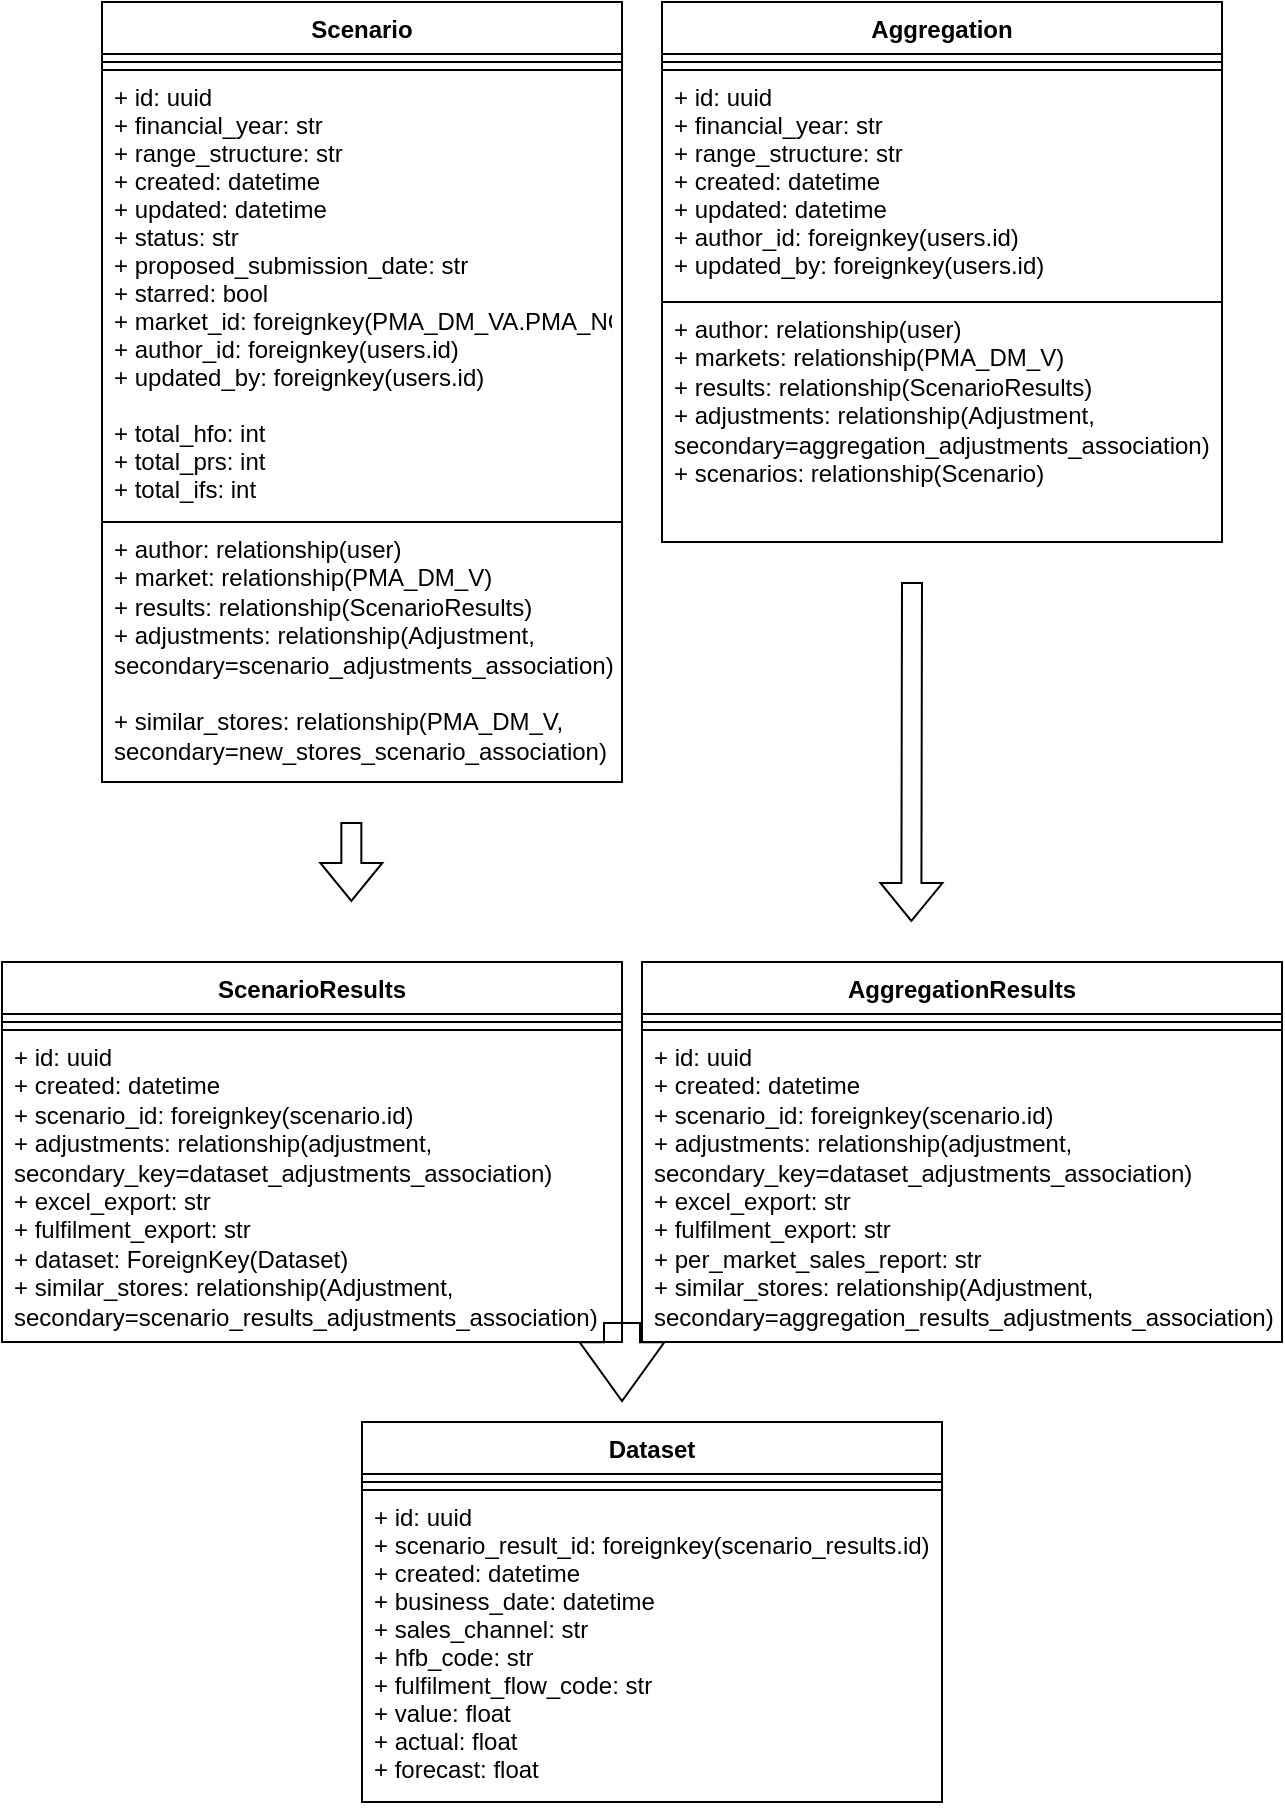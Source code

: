 <mxfile version="16.4.7" type="github">
  <diagram id="uih_YIozQDPHWDFCECjt" name="Page-1">
    <mxGraphModel dx="951" dy="529" grid="1" gridSize="10" guides="1" tooltips="1" connect="1" arrows="1" fold="1" page="1" pageScale="1" pageWidth="850" pageHeight="1100" math="0" shadow="0">
      <root>
        <mxCell id="0" />
        <mxCell id="1" parent="0" />
        <mxCell id="s-2OnS7YulEKN1Elurk--7" value="ScenarioResults" style="swimlane;fontStyle=1;align=center;verticalAlign=top;childLayout=stackLayout;horizontal=1;startSize=26;horizontalStack=0;resizeParent=1;resizeParentMax=0;resizeLast=0;collapsible=1;marginBottom=0;whiteSpace=wrap;" vertex="1" parent="1">
          <mxGeometry x="80" y="540" width="310" height="190" as="geometry" />
        </mxCell>
        <mxCell id="s-2OnS7YulEKN1Elurk--8" value="" style="line;strokeWidth=1;fillColor=none;align=left;verticalAlign=middle;spacingTop=-1;spacingLeft=3;spacingRight=3;rotatable=0;labelPosition=right;points=[];portConstraint=eastwest;" vertex="1" parent="s-2OnS7YulEKN1Elurk--7">
          <mxGeometry y="26" width="310" height="8" as="geometry" />
        </mxCell>
        <mxCell id="s-2OnS7YulEKN1Elurk--9" value="+ id: uuid&#xa;+ created: datetime&#xa;+ scenario_id: foreignkey(scenario.id)&#xa;+ adjustments: relationship(adjustment, secondary_key=dataset_adjustments_association)&#xa;+ excel_export: str&#xa;+ fulfilment_export: str&#xa;+ dataset: ForeignKey(Dataset)&#xa;+ similar_stores: relationship(Adjustment, secondary=scenario_results_adjustments_association)&#xa;" style="text;strokeColor=default;fillColor=none;align=left;verticalAlign=top;spacingLeft=4;spacingRight=4;overflow=hidden;rotatable=0;points=[[0,0.5],[1,0.5]];portConstraint=eastwest;whiteSpace=wrap;" vertex="1" parent="s-2OnS7YulEKN1Elurk--7">
          <mxGeometry y="34" width="310" height="156" as="geometry" />
        </mxCell>
        <mxCell id="s-2OnS7YulEKN1Elurk--11" value="Dataset" style="swimlane;fontStyle=1;align=center;verticalAlign=top;childLayout=stackLayout;horizontal=1;startSize=26;horizontalStack=0;resizeParent=1;resizeParentMax=0;resizeLast=0;collapsible=1;marginBottom=0;" vertex="1" parent="1">
          <mxGeometry x="260" y="770" width="290" height="190" as="geometry" />
        </mxCell>
        <mxCell id="s-2OnS7YulEKN1Elurk--12" value="" style="line;strokeWidth=1;fillColor=none;align=left;verticalAlign=middle;spacingTop=-1;spacingLeft=3;spacingRight=3;rotatable=0;labelPosition=right;points=[];portConstraint=eastwest;" vertex="1" parent="s-2OnS7YulEKN1Elurk--11">
          <mxGeometry y="26" width="290" height="8" as="geometry" />
        </mxCell>
        <mxCell id="s-2OnS7YulEKN1Elurk--13" value="+ id: uuid&#xa;+ scenario_result_id: foreignkey(scenario_results.id)&#xa;+ created: datetime&#xa;+ business_date: datetime&#xa;+ sales_channel: str&#xa;+ hfb_code: str&#xa;+ fulfilment_flow_code: str&#xa;+ value: float&#xa;+ actual: float&#xa;+ forecast: float" style="text;strokeColor=default;fillColor=none;align=left;verticalAlign=top;spacingLeft=4;spacingRight=4;overflow=hidden;rotatable=0;points=[[0,0.5],[1,0.5]];portConstraint=eastwest;" vertex="1" parent="s-2OnS7YulEKN1Elurk--11">
          <mxGeometry y="34" width="290" height="156" as="geometry" />
        </mxCell>
        <mxCell id="s-2OnS7YulEKN1Elurk--15" value="Scenario" style="swimlane;fontStyle=1;align=center;verticalAlign=top;childLayout=stackLayout;horizontal=1;startSize=26;horizontalStack=0;resizeParent=1;resizeParentMax=0;resizeLast=0;collapsible=1;marginBottom=0;" vertex="1" parent="1">
          <mxGeometry x="130" y="60" width="260" height="390" as="geometry" />
        </mxCell>
        <mxCell id="s-2OnS7YulEKN1Elurk--16" value="" style="line;strokeWidth=1;fillColor=none;align=left;verticalAlign=middle;spacingTop=-1;spacingLeft=3;spacingRight=3;rotatable=0;labelPosition=right;points=[];portConstraint=eastwest;" vertex="1" parent="s-2OnS7YulEKN1Elurk--15">
          <mxGeometry y="26" width="260" height="8" as="geometry" />
        </mxCell>
        <mxCell id="s-2OnS7YulEKN1Elurk--17" value="+ id: uuid&#xa;+ financial_year: str&#xa;+ range_structure: str&#xa;+ created: datetime&#xa;+ updated: datetime&#xa;+ status: str&#xa;+ proposed_submission_date: str&#xa;+ starred: bool&#xa;+ market_id: foreignkey(PMA_DM_VA.PMA_NO)&#xa;+ author_id: foreignkey(users.id)&#xa;+ updated_by: foreignkey(users.id)&#xa;&#xa;+ total_hfo: int&#xa;+ total_prs: int&#xa;+ total_ifs: int" style="text;strokeColor=default;fillColor=none;align=left;verticalAlign=top;spacingLeft=4;spacingRight=4;overflow=hidden;rotatable=0;points=[[0,0.5],[1,0.5]];portConstraint=eastwest;" vertex="1" parent="s-2OnS7YulEKN1Elurk--15">
          <mxGeometry y="34" width="260" height="226" as="geometry" />
        </mxCell>
        <mxCell id="s-2OnS7YulEKN1Elurk--18" value="+ author: relationship(user)&#xa;+ market: relationship(PMA_DM_V)&#xa;+ results: relationship(ScenarioResults)&#xa;+ adjustments: relationship(Adjustment, secondary=scenario_adjustments_association)&#xa;&#xa;+ similar_stores: relationship(PMA_DM_V, secondary=new_stores_scenario_association)" style="text;strokeColor=none;fillColor=none;align=left;verticalAlign=top;spacingLeft=4;spacingRight=4;overflow=hidden;rotatable=0;points=[[0,0.5],[1,0.5]];portConstraint=eastwest;whiteSpace=wrap;" vertex="1" parent="s-2OnS7YulEKN1Elurk--15">
          <mxGeometry y="260" width="260" height="130" as="geometry" />
        </mxCell>
        <mxCell id="s-2OnS7YulEKN1Elurk--19" value="Aggregation" style="swimlane;fontStyle=1;align=center;verticalAlign=top;childLayout=stackLayout;horizontal=1;startSize=26;horizontalStack=0;resizeParent=1;resizeParentMax=0;resizeLast=0;collapsible=1;marginBottom=0;" vertex="1" parent="1">
          <mxGeometry x="410" y="60" width="280" height="270" as="geometry" />
        </mxCell>
        <mxCell id="s-2OnS7YulEKN1Elurk--20" value="" style="line;strokeWidth=1;fillColor=none;align=left;verticalAlign=middle;spacingTop=-1;spacingLeft=3;spacingRight=3;rotatable=0;labelPosition=right;points=[];portConstraint=eastwest;" vertex="1" parent="s-2OnS7YulEKN1Elurk--19">
          <mxGeometry y="26" width="280" height="8" as="geometry" />
        </mxCell>
        <mxCell id="s-2OnS7YulEKN1Elurk--21" value="+ id: uuid&#xa;+ financial_year: str&#xa;+ range_structure: str&#xa;+ created: datetime&#xa;+ updated: datetime&#xa;+ author_id: foreignkey(users.id)&#xa;+ updated_by: foreignkey(users.id)" style="text;strokeColor=default;fillColor=none;align=left;verticalAlign=top;spacingLeft=4;spacingRight=4;overflow=hidden;rotatable=0;points=[[0,0.5],[1,0.5]];portConstraint=eastwest;" vertex="1" parent="s-2OnS7YulEKN1Elurk--19">
          <mxGeometry y="34" width="280" height="116" as="geometry" />
        </mxCell>
        <mxCell id="s-2OnS7YulEKN1Elurk--22" value="+ author: relationship(user)&#xa;+ markets: relationship(PMA_DM_V)&#xa;+ results: relationship(ScenarioResults)&#xa;+ adjustments: relationship(Adjustment, secondary=aggregation_adjustments_association)&#xa;+ scenarios: relationship(Scenario)" style="text;strokeColor=none;fillColor=none;align=left;verticalAlign=top;spacingLeft=4;spacingRight=4;overflow=hidden;rotatable=0;points=[[0,0.5],[1,0.5]];portConstraint=eastwest;whiteSpace=wrap;" vertex="1" parent="s-2OnS7YulEKN1Elurk--19">
          <mxGeometry y="150" width="280" height="120" as="geometry" />
        </mxCell>
        <mxCell id="s-2OnS7YulEKN1Elurk--23" value="AggregationResults" style="swimlane;fontStyle=1;align=center;verticalAlign=top;childLayout=stackLayout;horizontal=1;startSize=26;horizontalStack=0;resizeParent=1;resizeParentMax=0;resizeLast=0;collapsible=1;marginBottom=0;whiteSpace=wrap;" vertex="1" parent="1">
          <mxGeometry x="400" y="540" width="320" height="190" as="geometry" />
        </mxCell>
        <mxCell id="s-2OnS7YulEKN1Elurk--24" value="" style="line;strokeWidth=1;fillColor=none;align=left;verticalAlign=middle;spacingTop=-1;spacingLeft=3;spacingRight=3;rotatable=0;labelPosition=right;points=[];portConstraint=eastwest;" vertex="1" parent="s-2OnS7YulEKN1Elurk--23">
          <mxGeometry y="26" width="320" height="8" as="geometry" />
        </mxCell>
        <mxCell id="s-2OnS7YulEKN1Elurk--25" value="+ id: uuid&#xa;+ created: datetime&#xa;+ scenario_id: foreignkey(scenario.id)&#xa;+ adjustments: relationship(adjustment, secondary_key=dataset_adjustments_association)&#xa;+ excel_export: str&#xa;+ fulfilment_export: str&#xa;+ per_market_sales_report: str&#xa;+ similar_stores: relationship(Adjustment, secondary=aggregation_results_adjustments_association)" style="text;strokeColor=default;fillColor=none;align=left;verticalAlign=top;spacingLeft=4;spacingRight=4;overflow=hidden;rotatable=0;points=[[0,0.5],[1,0.5]];portConstraint=eastwest;whiteSpace=wrap;" vertex="1" parent="s-2OnS7YulEKN1Elurk--23">
          <mxGeometry y="34" width="320" height="156" as="geometry" />
        </mxCell>
        <mxCell id="s-2OnS7YulEKN1Elurk--27" value="" style="shape=flexArrow;endArrow=classic;html=1;rounded=0;" edge="1" parent="1">
          <mxGeometry width="50" height="50" relative="1" as="geometry">
            <mxPoint x="254.67" y="470" as="sourcePoint" />
            <mxPoint x="254.67" y="510" as="targetPoint" />
          </mxGeometry>
        </mxCell>
        <mxCell id="s-2OnS7YulEKN1Elurk--28" value="" style="shape=flexArrow;endArrow=classic;html=1;rounded=0;" edge="1" parent="1">
          <mxGeometry width="50" height="50" relative="1" as="geometry">
            <mxPoint x="535" y="350" as="sourcePoint" />
            <mxPoint x="534.67" y="520" as="targetPoint" />
          </mxGeometry>
        </mxCell>
        <mxCell id="s-2OnS7YulEKN1Elurk--29" value="" style="shape=flexArrow;endArrow=classic;html=1;rounded=0;endWidth=23.333;endSize=9.447;width=18;" edge="1" parent="1">
          <mxGeometry width="50" height="50" relative="1" as="geometry">
            <mxPoint x="390" y="720" as="sourcePoint" />
            <mxPoint x="390" y="760" as="targetPoint" />
          </mxGeometry>
        </mxCell>
      </root>
    </mxGraphModel>
  </diagram>
</mxfile>
